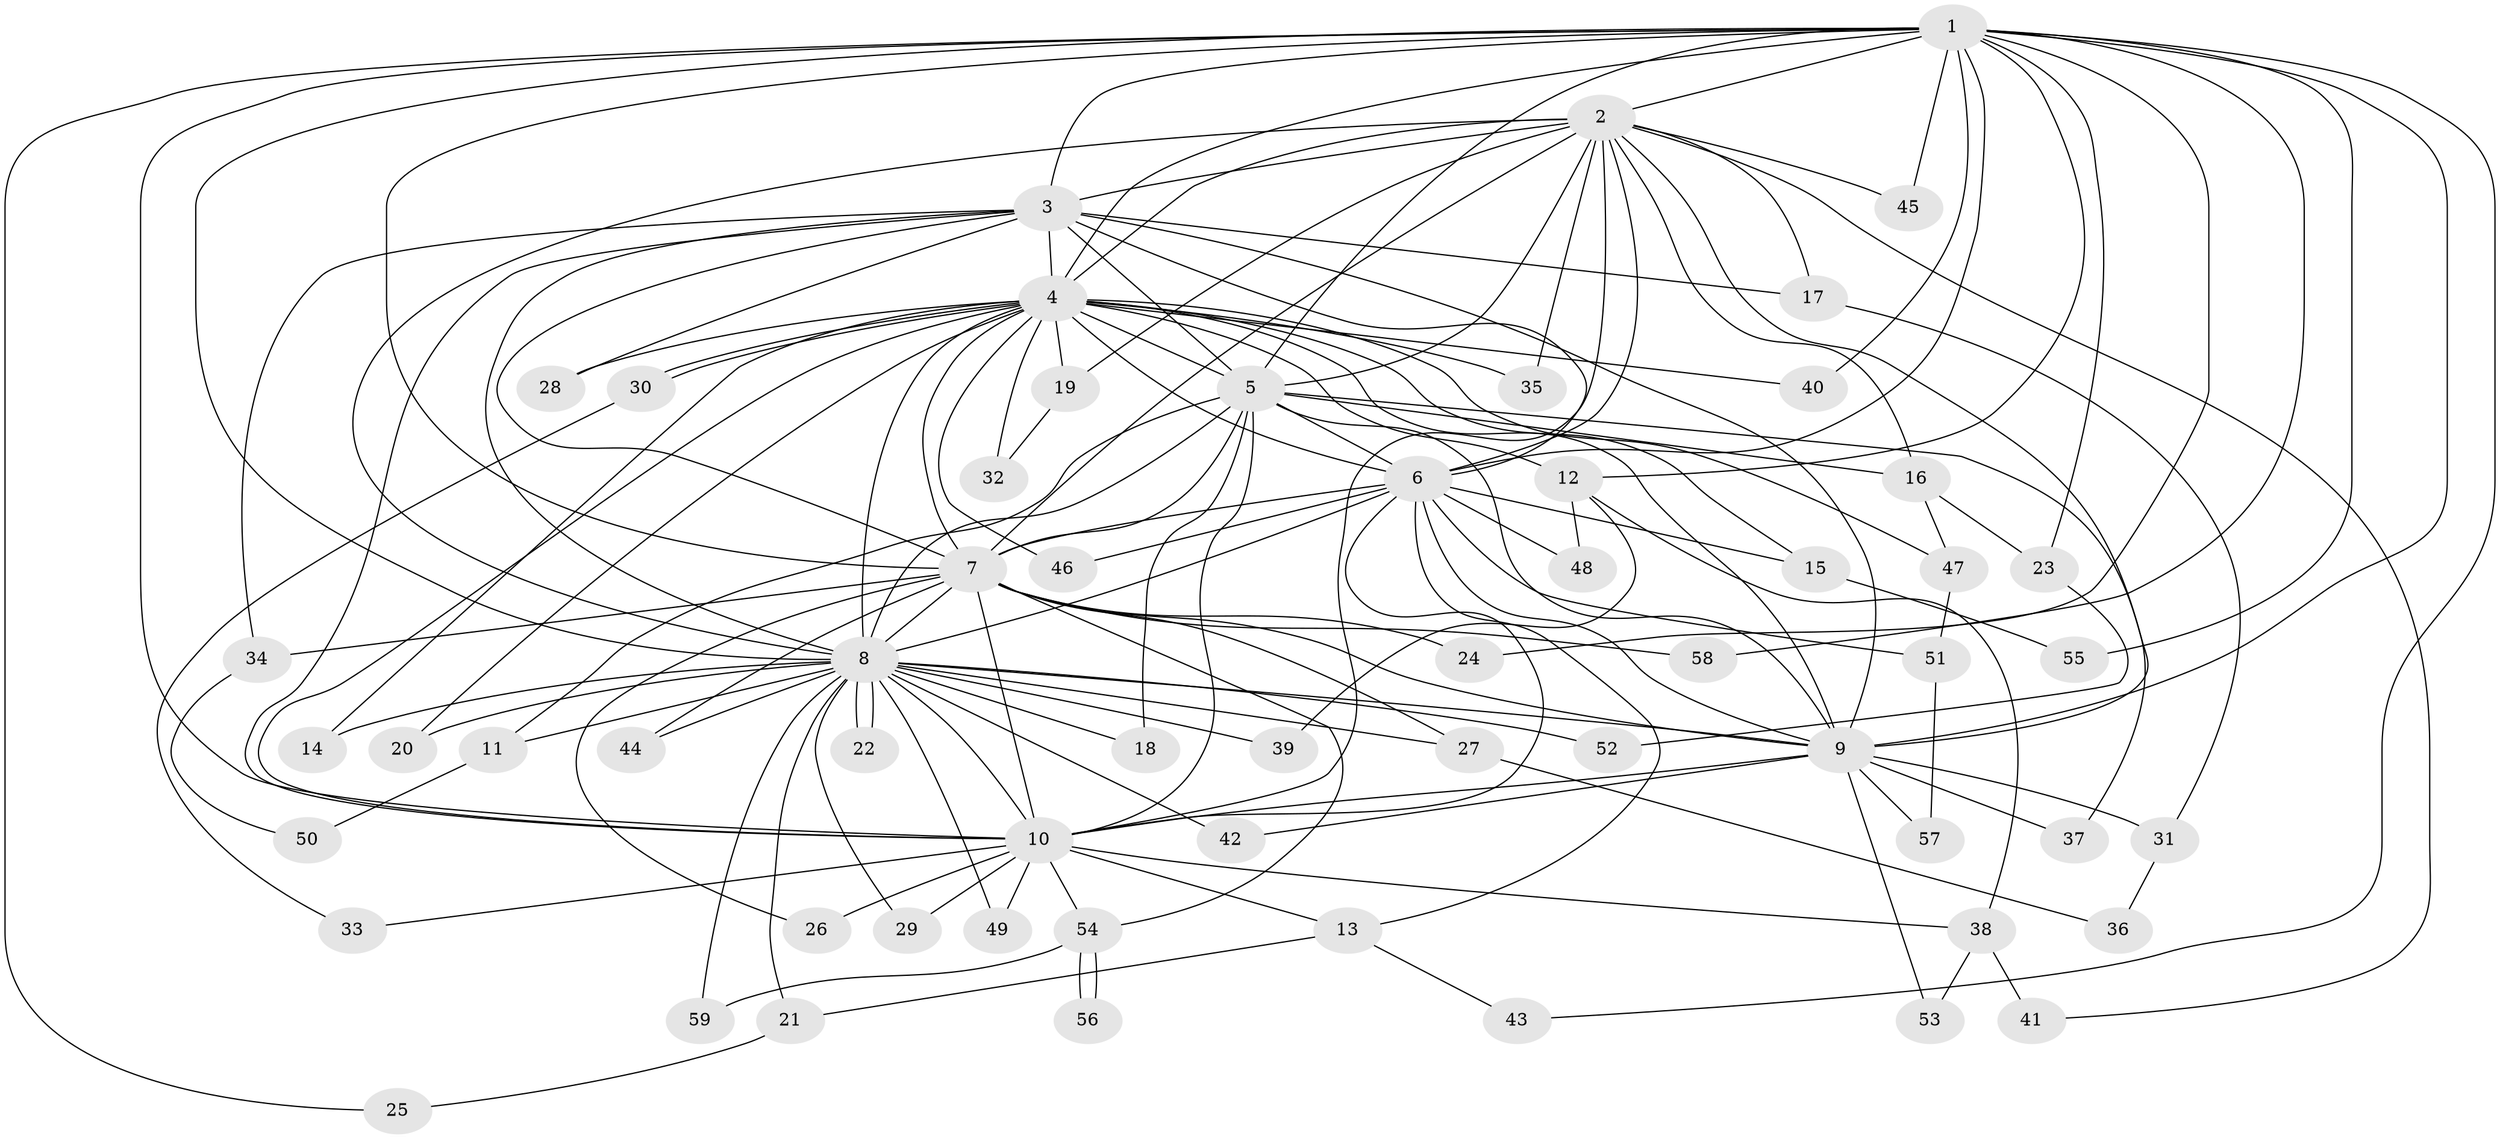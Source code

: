 // coarse degree distribution, {26: 0.023809523809523808, 14: 0.023809523809523808, 9: 0.023809523809523808, 18: 0.023809523809523808, 15: 0.023809523809523808, 12: 0.023809523809523808, 13: 0.023809523809523808, 3: 0.16666666666666666, 4: 0.09523809523809523, 2: 0.5238095238095238, 1: 0.023809523809523808, 5: 0.023809523809523808}
// Generated by graph-tools (version 1.1) at 2025/51/02/27/25 19:51:41]
// undirected, 59 vertices, 143 edges
graph export_dot {
graph [start="1"]
  node [color=gray90,style=filled];
  1;
  2;
  3;
  4;
  5;
  6;
  7;
  8;
  9;
  10;
  11;
  12;
  13;
  14;
  15;
  16;
  17;
  18;
  19;
  20;
  21;
  22;
  23;
  24;
  25;
  26;
  27;
  28;
  29;
  30;
  31;
  32;
  33;
  34;
  35;
  36;
  37;
  38;
  39;
  40;
  41;
  42;
  43;
  44;
  45;
  46;
  47;
  48;
  49;
  50;
  51;
  52;
  53;
  54;
  55;
  56;
  57;
  58;
  59;
  1 -- 2;
  1 -- 3;
  1 -- 4;
  1 -- 5;
  1 -- 6;
  1 -- 7;
  1 -- 8;
  1 -- 9;
  1 -- 10;
  1 -- 12;
  1 -- 23;
  1 -- 24;
  1 -- 25;
  1 -- 40;
  1 -- 43;
  1 -- 45;
  1 -- 55;
  1 -- 58;
  2 -- 3;
  2 -- 4;
  2 -- 5;
  2 -- 6;
  2 -- 7;
  2 -- 8;
  2 -- 9;
  2 -- 10;
  2 -- 16;
  2 -- 17;
  2 -- 19;
  2 -- 35;
  2 -- 41;
  2 -- 45;
  3 -- 4;
  3 -- 5;
  3 -- 6;
  3 -- 7;
  3 -- 8;
  3 -- 9;
  3 -- 10;
  3 -- 17;
  3 -- 28;
  3 -- 34;
  4 -- 5;
  4 -- 6;
  4 -- 7;
  4 -- 8;
  4 -- 9;
  4 -- 10;
  4 -- 12;
  4 -- 14;
  4 -- 15;
  4 -- 19;
  4 -- 20;
  4 -- 28;
  4 -- 30;
  4 -- 30;
  4 -- 32;
  4 -- 35;
  4 -- 40;
  4 -- 46;
  4 -- 47;
  5 -- 6;
  5 -- 7;
  5 -- 8;
  5 -- 9;
  5 -- 10;
  5 -- 11;
  5 -- 16;
  5 -- 18;
  5 -- 37;
  6 -- 7;
  6 -- 8;
  6 -- 9;
  6 -- 10;
  6 -- 13;
  6 -- 15;
  6 -- 46;
  6 -- 48;
  6 -- 51;
  7 -- 8;
  7 -- 9;
  7 -- 10;
  7 -- 24;
  7 -- 26;
  7 -- 27;
  7 -- 34;
  7 -- 44;
  7 -- 54;
  7 -- 58;
  8 -- 9;
  8 -- 10;
  8 -- 11;
  8 -- 14;
  8 -- 18;
  8 -- 20;
  8 -- 21;
  8 -- 22;
  8 -- 22;
  8 -- 27;
  8 -- 29;
  8 -- 39;
  8 -- 42;
  8 -- 44;
  8 -- 49;
  8 -- 52;
  8 -- 59;
  9 -- 10;
  9 -- 31;
  9 -- 37;
  9 -- 42;
  9 -- 53;
  9 -- 57;
  10 -- 13;
  10 -- 26;
  10 -- 29;
  10 -- 33;
  10 -- 38;
  10 -- 49;
  10 -- 54;
  11 -- 50;
  12 -- 38;
  12 -- 39;
  12 -- 48;
  13 -- 21;
  13 -- 43;
  15 -- 55;
  16 -- 23;
  16 -- 47;
  17 -- 31;
  19 -- 32;
  21 -- 25;
  23 -- 52;
  27 -- 36;
  30 -- 33;
  31 -- 36;
  34 -- 50;
  38 -- 41;
  38 -- 53;
  47 -- 51;
  51 -- 57;
  54 -- 56;
  54 -- 56;
  54 -- 59;
}
